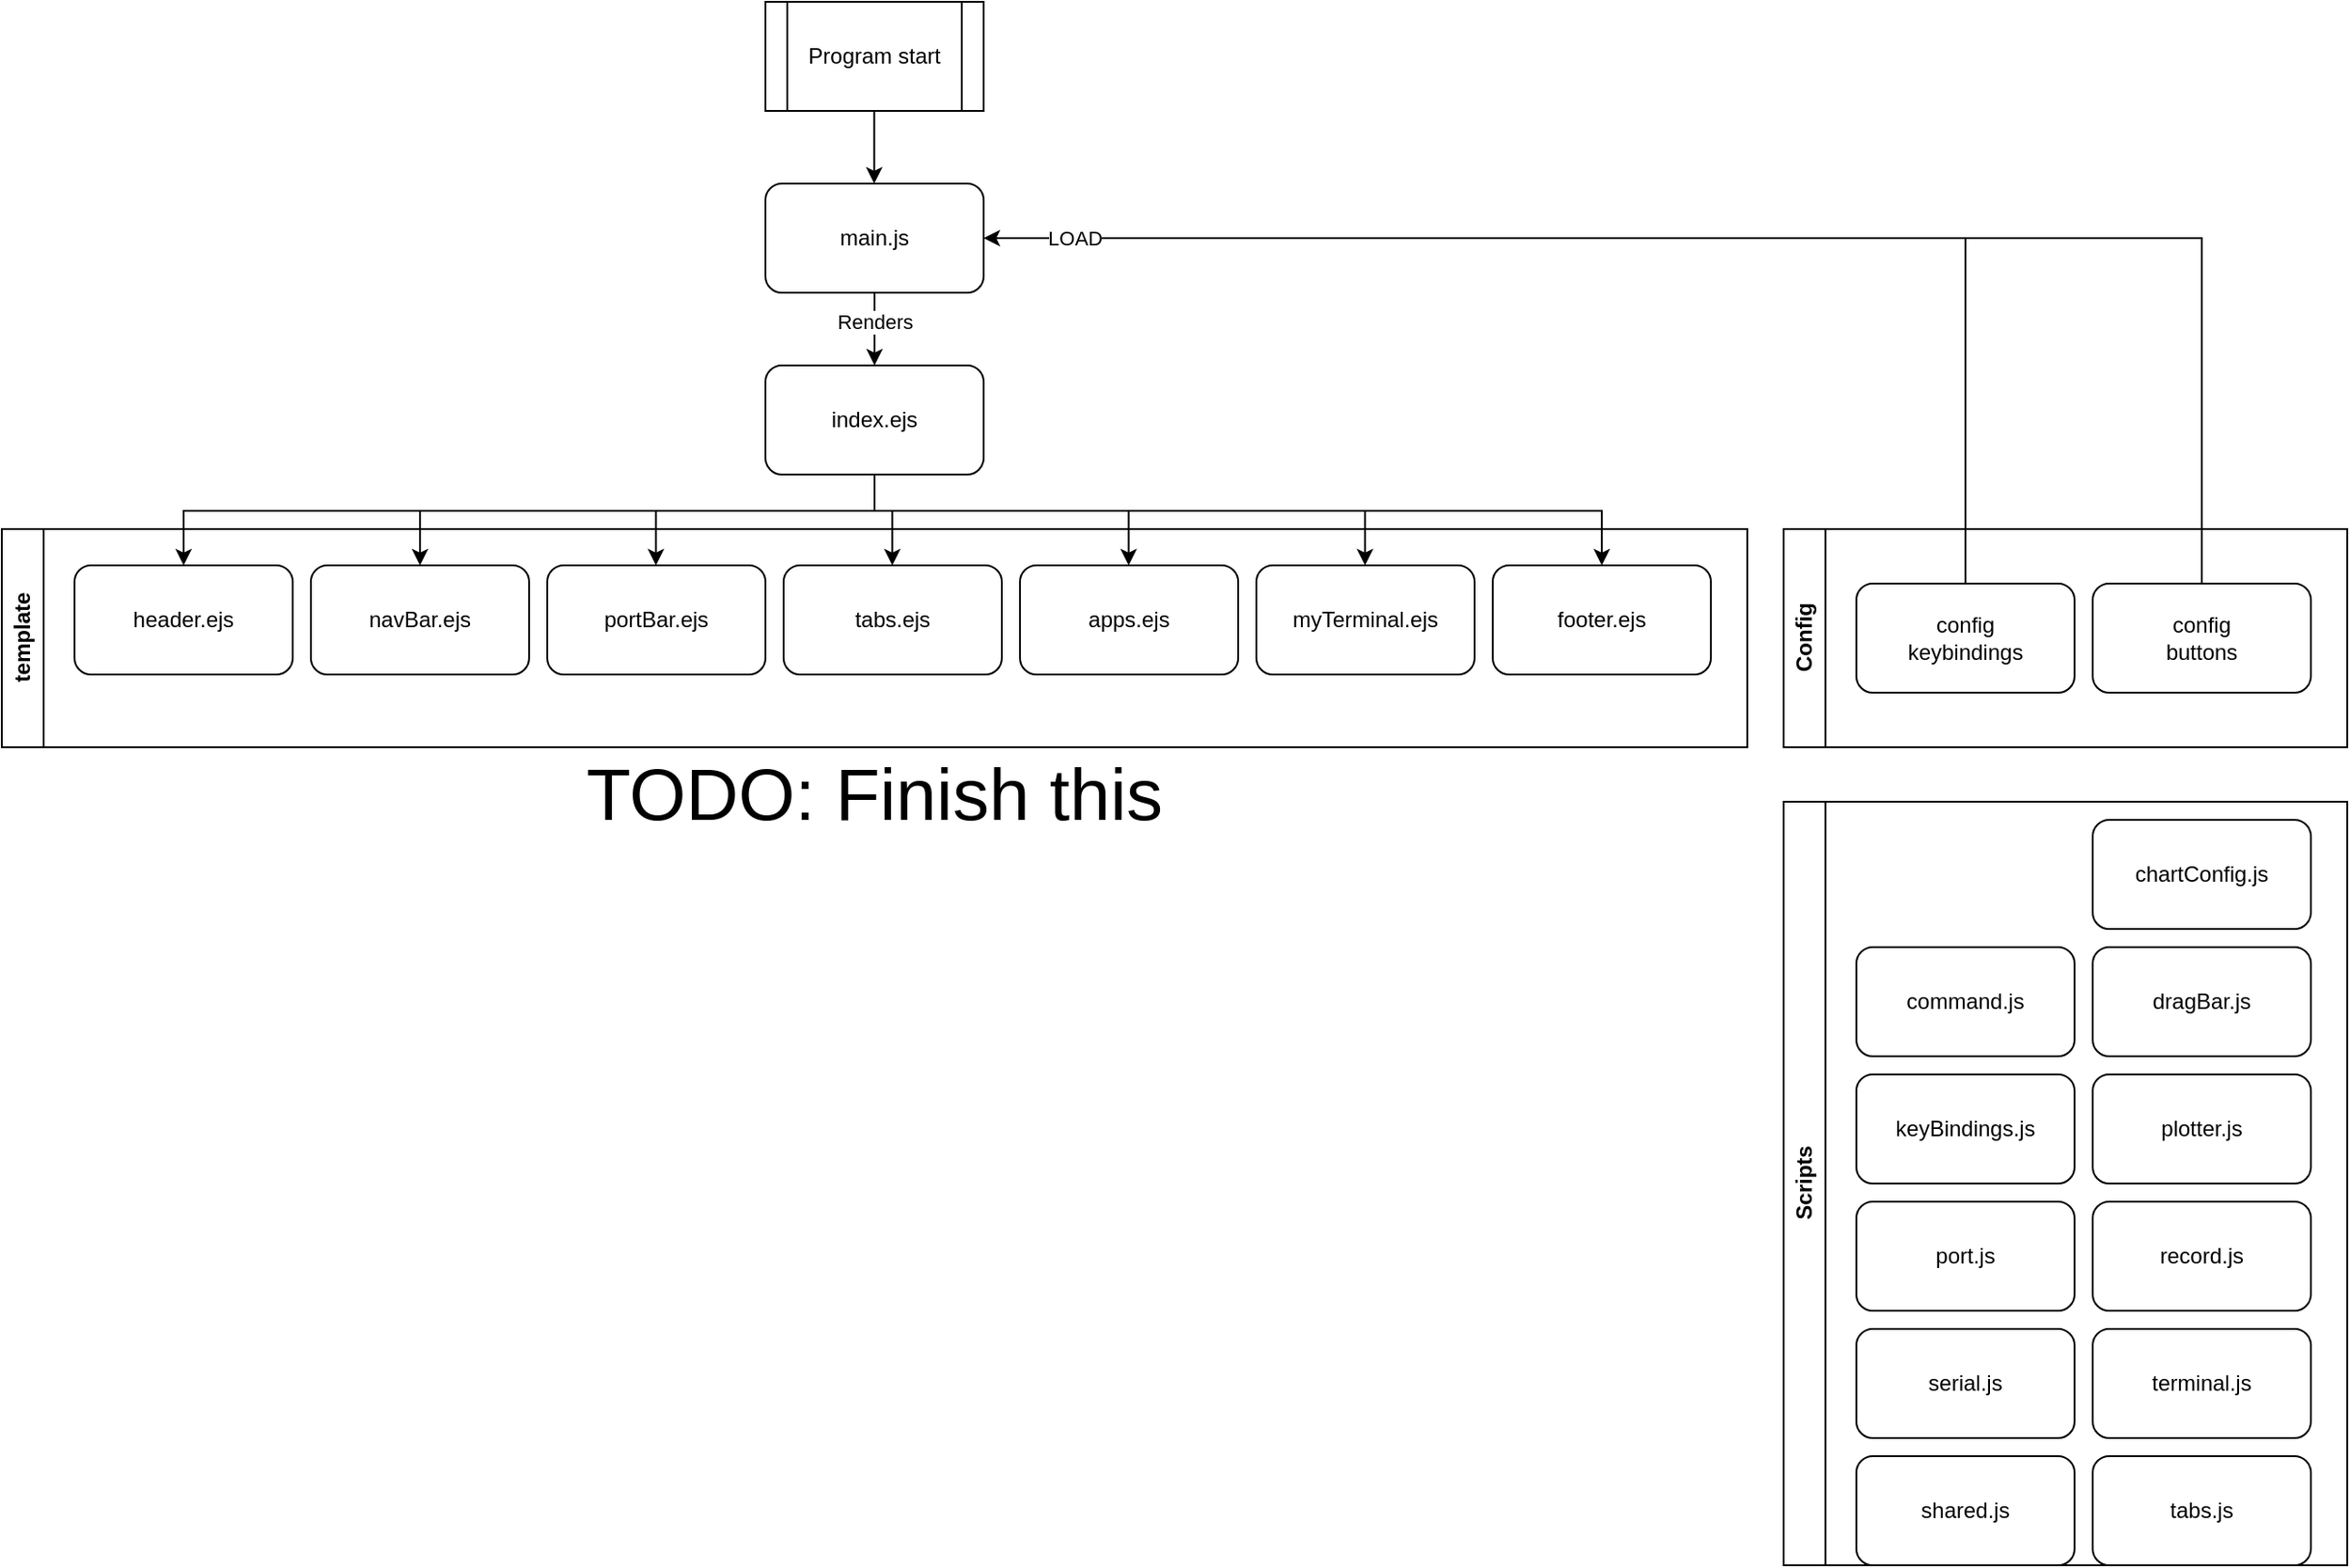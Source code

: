 <mxfile version="23.1.5" type="device">
  <diagram name="Page-1" id="F-X17j0oduSZhd4kZhE-">
    <mxGraphModel dx="4585" dy="3055" grid="1" gridSize="10" guides="1" tooltips="1" connect="1" arrows="1" fold="1" page="1" pageScale="1" pageWidth="827" pageHeight="1169" math="0" shadow="0">
      <root>
        <mxCell id="0" />
        <mxCell id="1" parent="0" />
        <mxCell id="uwNRXV57qsA4jM2oc9Gh-1" value="main.js" style="rounded=1;whiteSpace=wrap;html=1;" parent="1" vertex="1">
          <mxGeometry x="-540" width="120" height="60" as="geometry" />
        </mxCell>
        <mxCell id="uwNRXV57qsA4jM2oc9Gh-16" value="index.ejs" style="rounded=1;whiteSpace=wrap;html=1;" parent="1" vertex="1">
          <mxGeometry x="-540" y="100" width="120" height="60" as="geometry" />
        </mxCell>
        <mxCell id="uwNRXV57qsA4jM2oc9Gh-18" value="" style="endArrow=classic;html=1;rounded=0;exitX=0.5;exitY=1;exitDx=0;exitDy=0;entryX=0.5;entryY=0;entryDx=0;entryDy=0;" parent="1" source="uwNRXV57qsA4jM2oc9Gh-1" target="uwNRXV57qsA4jM2oc9Gh-16" edge="1">
          <mxGeometry width="50" height="50" relative="1" as="geometry">
            <mxPoint x="-490" y="100" as="sourcePoint" />
            <mxPoint x="-440" y="50" as="targetPoint" />
          </mxGeometry>
        </mxCell>
        <mxCell id="DLUQYVeLdttatgRjbRJB-30" value="Renders" style="edgeLabel;html=1;align=center;verticalAlign=middle;resizable=0;points=[];" vertex="1" connectable="0" parent="uwNRXV57qsA4jM2oc9Gh-18">
          <mxGeometry x="-0.193" y="-2" relative="1" as="geometry">
            <mxPoint x="2" as="offset" />
          </mxGeometry>
        </mxCell>
        <mxCell id="uwNRXV57qsA4jM2oc9Gh-23" value="template" style="swimlane;horizontal=0;whiteSpace=wrap;html=1;" parent="1" vertex="1">
          <mxGeometry x="-960" y="190" width="960" height="120" as="geometry" />
        </mxCell>
        <mxCell id="uwNRXV57qsA4jM2oc9Gh-19" value="header.ejs" style="rounded=1;whiteSpace=wrap;html=1;" parent="uwNRXV57qsA4jM2oc9Gh-23" vertex="1">
          <mxGeometry x="40" y="20" width="120" height="60" as="geometry" />
        </mxCell>
        <mxCell id="uwNRXV57qsA4jM2oc9Gh-29" value="footer.ejs" style="rounded=1;whiteSpace=wrap;html=1;" parent="uwNRXV57qsA4jM2oc9Gh-23" vertex="1">
          <mxGeometry x="820" y="20" width="120" height="60" as="geometry" />
        </mxCell>
        <mxCell id="uwNRXV57qsA4jM2oc9Gh-28" value="myTerminal.ejs" style="rounded=1;whiteSpace=wrap;html=1;" parent="uwNRXV57qsA4jM2oc9Gh-23" vertex="1">
          <mxGeometry x="690" y="20" width="120" height="60" as="geometry" />
        </mxCell>
        <mxCell id="uwNRXV57qsA4jM2oc9Gh-27" value="apps.ejs" style="rounded=1;whiteSpace=wrap;html=1;" parent="uwNRXV57qsA4jM2oc9Gh-23" vertex="1">
          <mxGeometry x="560" y="20" width="120" height="60" as="geometry" />
        </mxCell>
        <mxCell id="uwNRXV57qsA4jM2oc9Gh-26" value="tabs.ejs" style="rounded=1;whiteSpace=wrap;html=1;" parent="uwNRXV57qsA4jM2oc9Gh-23" vertex="1">
          <mxGeometry x="430" y="20" width="120" height="60" as="geometry" />
        </mxCell>
        <mxCell id="uwNRXV57qsA4jM2oc9Gh-25" value="portBar.ejs" style="rounded=1;whiteSpace=wrap;html=1;" parent="uwNRXV57qsA4jM2oc9Gh-23" vertex="1">
          <mxGeometry x="300" y="20" width="120" height="60" as="geometry" />
        </mxCell>
        <mxCell id="uwNRXV57qsA4jM2oc9Gh-24" value="navBar.ejs" style="rounded=1;whiteSpace=wrap;html=1;" parent="uwNRXV57qsA4jM2oc9Gh-23" vertex="1">
          <mxGeometry x="170" y="20" width="120" height="60" as="geometry" />
        </mxCell>
        <mxCell id="uwNRXV57qsA4jM2oc9Gh-33" value="" style="endArrow=classic;html=1;rounded=0;entryX=0.5;entryY=0;entryDx=0;entryDy=0;" parent="uwNRXV57qsA4jM2oc9Gh-23" edge="1">
          <mxGeometry width="50" height="50" relative="1" as="geometry">
            <mxPoint x="359.76" y="-10" as="sourcePoint" />
            <mxPoint x="359.76" y="20" as="targetPoint" />
          </mxGeometry>
        </mxCell>
        <mxCell id="uwNRXV57qsA4jM2oc9Gh-35" value="" style="endArrow=classic;html=1;rounded=0;entryX=0.5;entryY=0;entryDx=0;entryDy=0;" parent="uwNRXV57qsA4jM2oc9Gh-23" edge="1">
          <mxGeometry width="50" height="50" relative="1" as="geometry">
            <mxPoint x="489.76" y="-10" as="sourcePoint" />
            <mxPoint x="489.76" y="20" as="targetPoint" />
          </mxGeometry>
        </mxCell>
        <mxCell id="uwNRXV57qsA4jM2oc9Gh-36" value="" style="endArrow=classic;html=1;rounded=0;entryX=0.5;entryY=0;entryDx=0;entryDy=0;" parent="uwNRXV57qsA4jM2oc9Gh-23" edge="1">
          <mxGeometry width="50" height="50" relative="1" as="geometry">
            <mxPoint x="619.76" y="-10" as="sourcePoint" />
            <mxPoint x="619.76" y="20" as="targetPoint" />
          </mxGeometry>
        </mxCell>
        <mxCell id="uwNRXV57qsA4jM2oc9Gh-37" value="" style="endArrow=classic;html=1;rounded=0;entryX=0.5;entryY=0;entryDx=0;entryDy=0;" parent="uwNRXV57qsA4jM2oc9Gh-23" edge="1">
          <mxGeometry width="50" height="50" relative="1" as="geometry">
            <mxPoint x="749.76" y="-10" as="sourcePoint" />
            <mxPoint x="749.76" y="20" as="targetPoint" />
          </mxGeometry>
        </mxCell>
        <mxCell id="uwNRXV57qsA4jM2oc9Gh-30" value="" style="endArrow=classic;html=1;rounded=0;exitX=0.5;exitY=1;exitDx=0;exitDy=0;entryX=0.5;entryY=0;entryDx=0;entryDy=0;" parent="1" source="uwNRXV57qsA4jM2oc9Gh-16" target="uwNRXV57qsA4jM2oc9Gh-19" edge="1">
          <mxGeometry width="50" height="50" relative="1" as="geometry">
            <mxPoint x="-460" y="180" as="sourcePoint" />
            <mxPoint x="-610" y="180" as="targetPoint" />
            <Array as="points">
              <mxPoint x="-480" y="180" />
              <mxPoint x="-860" y="180" />
            </Array>
          </mxGeometry>
        </mxCell>
        <mxCell id="uwNRXV57qsA4jM2oc9Gh-32" value="" style="endArrow=classic;html=1;rounded=0;entryX=0.5;entryY=0;entryDx=0;entryDy=0;" parent="1" target="uwNRXV57qsA4jM2oc9Gh-24" edge="1">
          <mxGeometry width="50" height="50" relative="1" as="geometry">
            <mxPoint x="-730" y="180" as="sourcePoint" />
            <mxPoint x="-660" y="170" as="targetPoint" />
          </mxGeometry>
        </mxCell>
        <mxCell id="uwNRXV57qsA4jM2oc9Gh-34" value="" style="endArrow=classic;html=1;rounded=0;exitX=0.5;exitY=1;exitDx=0;exitDy=0;entryX=0.5;entryY=0;entryDx=0;entryDy=0;" parent="1" target="uwNRXV57qsA4jM2oc9Gh-29" edge="1">
          <mxGeometry width="50" height="50" relative="1" as="geometry">
            <mxPoint x="-480" y="160" as="sourcePoint" />
            <mxPoint x="-420" y="200" as="targetPoint" />
            <Array as="points">
              <mxPoint x="-480" y="180" />
              <mxPoint x="-80" y="180" />
            </Array>
          </mxGeometry>
        </mxCell>
        <mxCell id="DLUQYVeLdttatgRjbRJB-14" value="Config" style="swimlane;horizontal=0;whiteSpace=wrap;html=1;startSize=23;" vertex="1" parent="1">
          <mxGeometry x="20" y="190" width="310" height="120" as="geometry" />
        </mxCell>
        <mxCell id="uwNRXV57qsA4jM2oc9Gh-14" value="config&lt;br&gt;buttons" style="rounded=1;whiteSpace=wrap;html=1;" parent="DLUQYVeLdttatgRjbRJB-14" vertex="1">
          <mxGeometry x="170" y="30" width="120" height="60" as="geometry" />
        </mxCell>
        <mxCell id="uwNRXV57qsA4jM2oc9Gh-15" value="config&lt;br&gt;keybindings" style="rounded=1;whiteSpace=wrap;html=1;" parent="DLUQYVeLdttatgRjbRJB-14" vertex="1">
          <mxGeometry x="40" y="30" width="120" height="60" as="geometry" />
        </mxCell>
        <mxCell id="DLUQYVeLdttatgRjbRJB-27" value="" style="endArrow=classic;html=1;rounded=0;exitX=0.5;exitY=0;exitDx=0;exitDy=0;entryX=1;entryY=0.5;entryDx=0;entryDy=0;" edge="1" parent="1" source="uwNRXV57qsA4jM2oc9Gh-15" target="uwNRXV57qsA4jM2oc9Gh-1">
          <mxGeometry width="50" height="50" relative="1" as="geometry">
            <mxPoint x="-120" y="210" as="sourcePoint" />
            <mxPoint x="-380" y="40" as="targetPoint" />
            <Array as="points">
              <mxPoint x="120" y="30" />
            </Array>
          </mxGeometry>
        </mxCell>
        <mxCell id="DLUQYVeLdttatgRjbRJB-29" value="LOAD" style="edgeLabel;html=1;align=center;verticalAlign=middle;resizable=0;points=[];" vertex="1" connectable="0" parent="DLUQYVeLdttatgRjbRJB-27">
          <mxGeometry x="0.471" y="-3" relative="1" as="geometry">
            <mxPoint x="-143" y="3" as="offset" />
          </mxGeometry>
        </mxCell>
        <mxCell id="DLUQYVeLdttatgRjbRJB-28" value="" style="endArrow=none;html=1;rounded=0;exitX=0.5;exitY=0;exitDx=0;exitDy=0;" edge="1" parent="1" source="uwNRXV57qsA4jM2oc9Gh-14">
          <mxGeometry width="50" height="50" relative="1" as="geometry">
            <mxPoint x="40" y="210" as="sourcePoint" />
            <mxPoint x="120" y="30" as="targetPoint" />
            <Array as="points">
              <mxPoint x="250" y="30" />
            </Array>
          </mxGeometry>
        </mxCell>
        <mxCell id="DLUQYVeLdttatgRjbRJB-31" value="Scripts" style="swimlane;horizontal=0;whiteSpace=wrap;html=1;startSize=23;" vertex="1" parent="1">
          <mxGeometry x="20" y="340" width="310" height="420" as="geometry" />
        </mxCell>
        <mxCell id="uwNRXV57qsA4jM2oc9Gh-3" value="command.js" style="rounded=1;whiteSpace=wrap;html=1;" parent="DLUQYVeLdttatgRjbRJB-31" vertex="1">
          <mxGeometry x="40" y="80" width="120" height="60" as="geometry" />
        </mxCell>
        <mxCell id="uwNRXV57qsA4jM2oc9Gh-4" value="dragBar.js" style="rounded=1;whiteSpace=wrap;html=1;" parent="DLUQYVeLdttatgRjbRJB-31" vertex="1">
          <mxGeometry x="170" y="80" width="120" height="60" as="geometry" />
        </mxCell>
        <mxCell id="uwNRXV57qsA4jM2oc9Gh-5" value="keyBindings.js" style="rounded=1;whiteSpace=wrap;html=1;" parent="DLUQYVeLdttatgRjbRJB-31" vertex="1">
          <mxGeometry x="40" y="150" width="120" height="60" as="geometry" />
        </mxCell>
        <mxCell id="uwNRXV57qsA4jM2oc9Gh-6" value="plotter.js" style="rounded=1;whiteSpace=wrap;html=1;" parent="DLUQYVeLdttatgRjbRJB-31" vertex="1">
          <mxGeometry x="170" y="150" width="120" height="60" as="geometry" />
        </mxCell>
        <mxCell id="uwNRXV57qsA4jM2oc9Gh-7" value="port.js" style="rounded=1;whiteSpace=wrap;html=1;" parent="DLUQYVeLdttatgRjbRJB-31" vertex="1">
          <mxGeometry x="40" y="220" width="120" height="60" as="geometry" />
        </mxCell>
        <mxCell id="uwNRXV57qsA4jM2oc9Gh-8" value="record.js" style="rounded=1;whiteSpace=wrap;html=1;" parent="DLUQYVeLdttatgRjbRJB-31" vertex="1">
          <mxGeometry x="170" y="220" width="120" height="60" as="geometry" />
        </mxCell>
        <mxCell id="uwNRXV57qsA4jM2oc9Gh-9" value="serial.js" style="rounded=1;whiteSpace=wrap;html=1;" parent="DLUQYVeLdttatgRjbRJB-31" vertex="1">
          <mxGeometry x="40" y="290" width="120" height="60" as="geometry" />
        </mxCell>
        <mxCell id="uwNRXV57qsA4jM2oc9Gh-10" value="shared.js" style="rounded=1;whiteSpace=wrap;html=1;" parent="DLUQYVeLdttatgRjbRJB-31" vertex="1">
          <mxGeometry x="40" y="360" width="120" height="60" as="geometry" />
        </mxCell>
        <mxCell id="uwNRXV57qsA4jM2oc9Gh-11" value="tabs.js" style="rounded=1;whiteSpace=wrap;html=1;" parent="DLUQYVeLdttatgRjbRJB-31" vertex="1">
          <mxGeometry x="170" y="360" width="120" height="60" as="geometry" />
        </mxCell>
        <mxCell id="uwNRXV57qsA4jM2oc9Gh-12" value="terminal.js" style="rounded=1;whiteSpace=wrap;html=1;" parent="DLUQYVeLdttatgRjbRJB-31" vertex="1">
          <mxGeometry x="170" y="290" width="120" height="60" as="geometry" />
        </mxCell>
        <mxCell id="uwNRXV57qsA4jM2oc9Gh-2" value="chartConfig.js" style="rounded=1;whiteSpace=wrap;html=1;" parent="DLUQYVeLdttatgRjbRJB-31" vertex="1">
          <mxGeometry x="170" y="10" width="120" height="60" as="geometry" />
        </mxCell>
        <mxCell id="DLUQYVeLdttatgRjbRJB-34" value="&lt;font style=&quot;font-size: 40px;&quot;&gt;TODO: Finish this&lt;/font&gt;" style="text;html=1;align=center;verticalAlign=middle;whiteSpace=wrap;rounded=0;" vertex="1" parent="1">
          <mxGeometry x="-920" y="320" width="880" height="30" as="geometry" />
        </mxCell>
        <mxCell id="DLUQYVeLdttatgRjbRJB-35" value="Program start" style="shape=process;whiteSpace=wrap;html=1;backgroundOutline=1;" vertex="1" parent="1">
          <mxGeometry x="-540" y="-100" width="120" height="60" as="geometry" />
        </mxCell>
        <mxCell id="DLUQYVeLdttatgRjbRJB-36" value="" style="endArrow=classic;html=1;rounded=0;exitX=0.5;exitY=1;exitDx=0;exitDy=0;entryX=0.5;entryY=0;entryDx=0;entryDy=0;" edge="1" parent="1">
          <mxGeometry width="50" height="50" relative="1" as="geometry">
            <mxPoint x="-480.18" y="-40" as="sourcePoint" />
            <mxPoint x="-480.18" as="targetPoint" />
          </mxGeometry>
        </mxCell>
      </root>
    </mxGraphModel>
  </diagram>
</mxfile>
